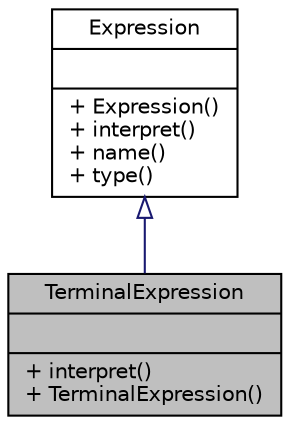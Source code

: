 digraph "TerminalExpression"
{
 // INTERACTIVE_SVG=YES
  edge [fontname="Helvetica",fontsize="10",labelfontname="Helvetica",labelfontsize="10"];
  node [fontname="Helvetica",fontsize="10",shape=record];
  Node1 [label="{TerminalExpression\n||+ interpret()\l+ TerminalExpression()\l}",height=0.2,width=0.4,color="black", fillcolor="grey75", style="filled" fontcolor="black"];
  Node2 -> Node1 [dir="back",color="midnightblue",fontsize="10",style="solid",arrowtail="onormal",fontname="Helvetica"];
  Node2 [label="{Expression\n||+ Expression()\l+ interpret()\l+ name()\l+ type()\l}",height=0.2,width=0.4,color="black", fillcolor="white", style="filled",URL="$class_expression.html"];
}
